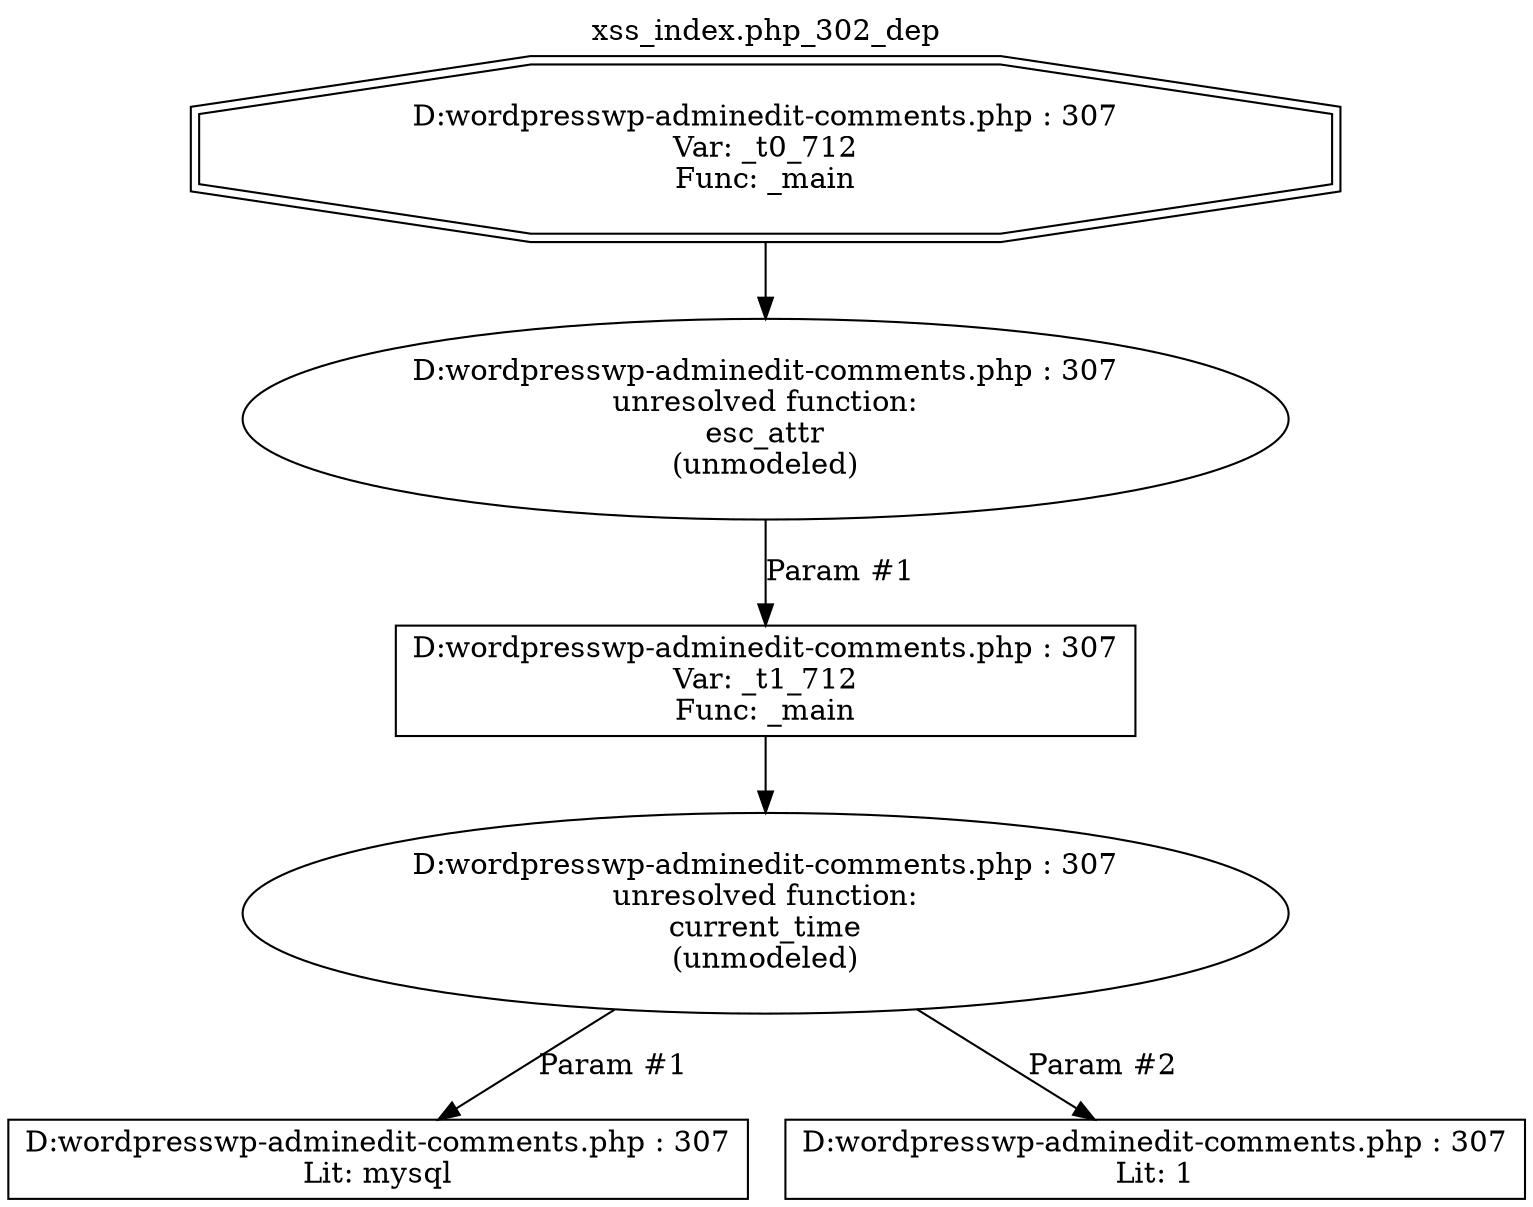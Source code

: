 digraph cfg {
  label="xss_index.php_302_dep";
  labelloc=t;
  n1 [shape=doubleoctagon, label="D:\wordpress\wp-admin\edit-comments.php : 307\nVar: _t0_712\nFunc: _main\n"];
  n2 [shape=ellipse, label="D:\wordpress\wp-admin\edit-comments.php : 307\nunresolved function:\nesc_attr\n(unmodeled)\n"];
  n3 [shape=box, label="D:\wordpress\wp-admin\edit-comments.php : 307\nVar: _t1_712\nFunc: _main\n"];
  n4 [shape=ellipse, label="D:\wordpress\wp-admin\edit-comments.php : 307\nunresolved function:\ncurrent_time\n(unmodeled)\n"];
  n5 [shape=box, label="D:\wordpress\wp-admin\edit-comments.php : 307\nLit: mysql\n"];
  n6 [shape=box, label="D:\wordpress\wp-admin\edit-comments.php : 307\nLit: 1\n"];
  n1 -> n2;
  n3 -> n4;
  n4 -> n5[label="Param #1"];
  n4 -> n6[label="Param #2"];
  n2 -> n3[label="Param #1"];
}
